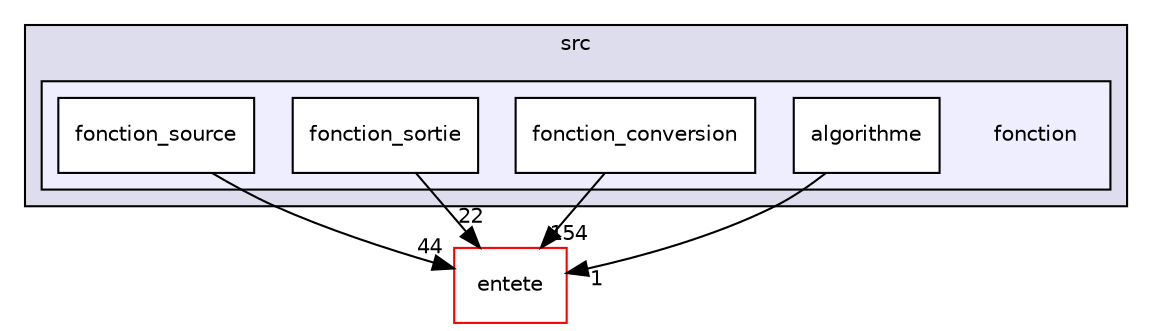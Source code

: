 digraph "src/fonction" {
  compound=true
  node [ fontsize="10", fontname="Helvetica"];
  edge [ labelfontsize="10", labelfontname="Helvetica"];
  subgraph clusterdir_68267d1309a1af8e8297ef4c3efbcdba {
    graph [ bgcolor="#ddddee", pencolor="black", label="src" fontname="Helvetica", fontsize="10", URL="dir_68267d1309a1af8e8297ef4c3efbcdba.html"]
  subgraph clusterdir_e0683b5c9331c990babf1ba823d1146c {
    graph [ bgcolor="#eeeeff", pencolor="black", label="" URL="dir_e0683b5c9331c990babf1ba823d1146c.html"];
    dir_e0683b5c9331c990babf1ba823d1146c [shape=plaintext label="fonction"];
    dir_81028496db811feb61c64ff087cc2877 [shape=box label="algorithme" color="black" fillcolor="white" style="filled" URL="dir_81028496db811feb61c64ff087cc2877.html"];
    dir_177e8335bfeb14d9fca89e65528b3f03 [shape=box label="fonction_conversion" color="black" fillcolor="white" style="filled" URL="dir_177e8335bfeb14d9fca89e65528b3f03.html"];
    dir_2799766219bdabb6b6c63b77b9459232 [shape=box label="fonction_sortie" color="black" fillcolor="white" style="filled" URL="dir_2799766219bdabb6b6c63b77b9459232.html"];
    dir_eae2e42919d92772abd7ac824173e0bc [shape=box label="fonction_source" color="black" fillcolor="white" style="filled" URL="dir_eae2e42919d92772abd7ac824173e0bc.html"];
  }
  }
  dir_2db5f1c5034b754c69755a32007f81b7 [shape=box label="entete" fillcolor="white" style="filled" color="red" URL="dir_2db5f1c5034b754c69755a32007f81b7.html"];
  dir_81028496db811feb61c64ff087cc2877->dir_2db5f1c5034b754c69755a32007f81b7 [headlabel="1", labeldistance=1.5 headhref="dir_000022_000001.html"];
  dir_2799766219bdabb6b6c63b77b9459232->dir_2db5f1c5034b754c69755a32007f81b7 [headlabel="22", labeldistance=1.5 headhref="dir_000024_000001.html"];
  dir_177e8335bfeb14d9fca89e65528b3f03->dir_2db5f1c5034b754c69755a32007f81b7 [headlabel="154", labeldistance=1.5 headhref="dir_000023_000001.html"];
  dir_eae2e42919d92772abd7ac824173e0bc->dir_2db5f1c5034b754c69755a32007f81b7 [headlabel="44", labeldistance=1.5 headhref="dir_000025_000001.html"];
}
